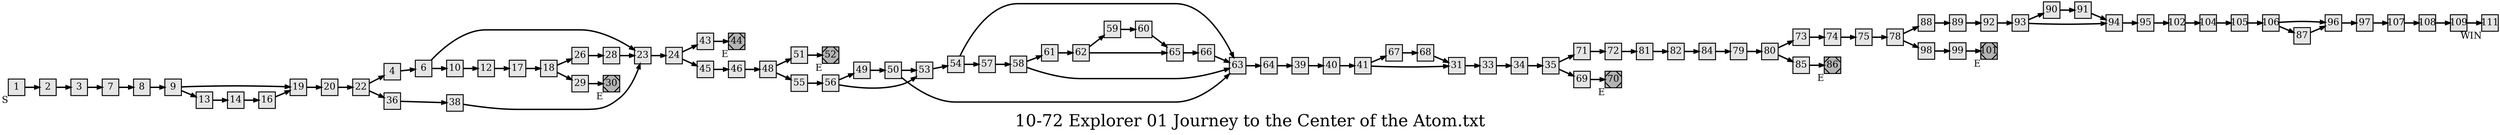 digraph g{
  graph [ label="10-72 Explorer 01 Journey to the Center of the Atom.txt" rankdir=LR, ordering=out, fontsize=36, nodesep="0.35", ranksep="0.45"];
  node  [shape=rect, penwidth=2, fontsize=20, style=filled, fillcolor=grey90, margin="0,0", labelfloat=true, regular=true, fixedsize=true];
  edge  [labelfloat=true, penwidth=3, fontsize=12];

  1	[ xlabel="S" ];
  1 -> 2;
  2 -> 3;
  3 -> 7;
  4 -> 6;
  6 -> 23;
  6 -> 10;
  7 -> 8;
  8 -> 9;
  9 -> 19;
  9 -> 13;
  10 -> 12;
  12 -> 17;
  13 -> 14;
  14 -> 16;
  16 -> 19;
  17 -> 18;
  18 -> 26;
  18 -> 29;
  19 -> 20;
  20 -> 22;
  22 -> 4;
  22 -> 36;
  23 -> 24;
  24 -> 43;
  24 -> 45;
  26 -> 28;
  28 -> 23;
  29 -> 30;
  30	[ xlabel="E", shape=Msquare, fontsize=20, fillcolor=grey70 ];
  31 -> 33;
  33 -> 34;
  34 -> 35;
  35 -> 71;
  35 -> 69;
  36 -> 38;
  38 -> 23;
  39 -> 40;
  40 -> 41;
  41 -> 67;
  41 -> 31;
  43 -> 44;
  44	[ xlabel="E", shape=Msquare, fontsize=20, fillcolor=grey70 ];
  45 -> 46;
  46 -> 48;
  48 -> 51;
  48 -> 55;
  49 -> 50;
  50 -> 53;
  50 -> 63;
  51 -> 52;
  52	[ xlabel="E", shape=Msquare, fontsize=20, fillcolor=grey70 ];
  53 -> 54;
  54 -> 63;
  54 -> 57;
  55 -> 56;
  56 -> 49;
  56 -> 53;
  57 -> 58;
  58 -> 61;
  58 -> 63;
  59 -> 60;
  60 -> 65;
  61 -> 62;
  62 -> 59;
  62 -> 65;
  63 -> 64;
  64 -> 39;
  65 -> 66;
  66 -> 63;
  67 -> 68;
  68 -> 31;
  69 -> 70;
  70	[ xlabel="E", shape=Msquare, fontsize=20, fillcolor=grey70 ];
  71 -> 72;
  72 -> 81;
  73 -> 74;
  74 -> 75;
  75 -> 78;
  78 -> 88;
  78 -> 98;
  79 -> 80;
  80 -> 73;
  80 -> 85;
  81 -> 82;
  82 -> 84;
  84 -> 79;
  85 -> 86;
  86	[ xlabel="E", shape=Msquare, fontsize=20, fillcolor=grey70 ];
  87 -> 96;
  88 -> 89;
  89 -> 92;
  90 -> 91;
  91 -> 94;
  92 -> 93;
  93 -> 90;
  93 -> 94;
  94 -> 95;
  95 -> 102;
  96 -> 97;
  97 -> 107;
  98 -> 99;
  99 -> 101;
  101	[ xlabel="E", shape=Msquare, fontsize=20, fillcolor=grey70 ];
  102 -> 104;
  104 -> 105;
  105 -> 106;
  106 -> 96;
  106 -> 87;
  107 -> 108;
  108 -> 109;
  109 -> 111;
  111	[ xlabel="WIN" ];
}

